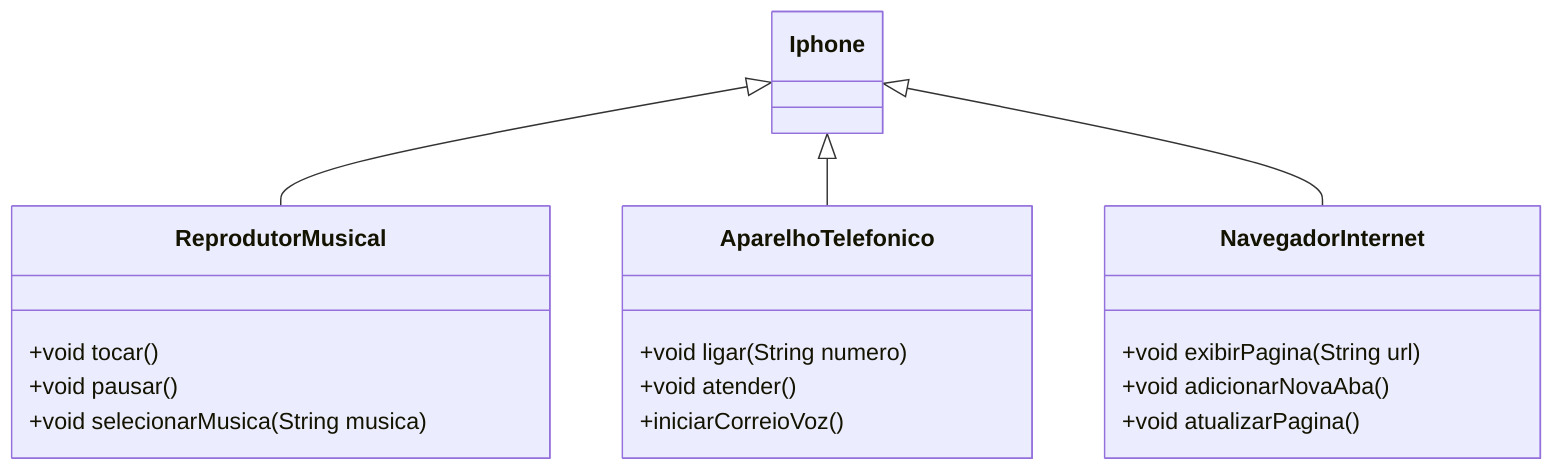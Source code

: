 classDiagram

class Iphone{
  }

  class ReprodutorMusical{
    +void tocar()
    +void pausar()
    +void selecionarMusica(String musica)
  }

  class AparelhoTelefonico {
    +void ligar(String numero)
    +void atender()
    +iniciarCorreioVoz()
  }

  class NavegadorInternet {
    +void exibirPagina(String url)
    +void adicionarNovaAba()
    +void atualizarPagina()
  }

Iphone <|-- ReprodutorMusical
Iphone <|-- AparelhoTelefonico
Iphone <|-- NavegadorInternet